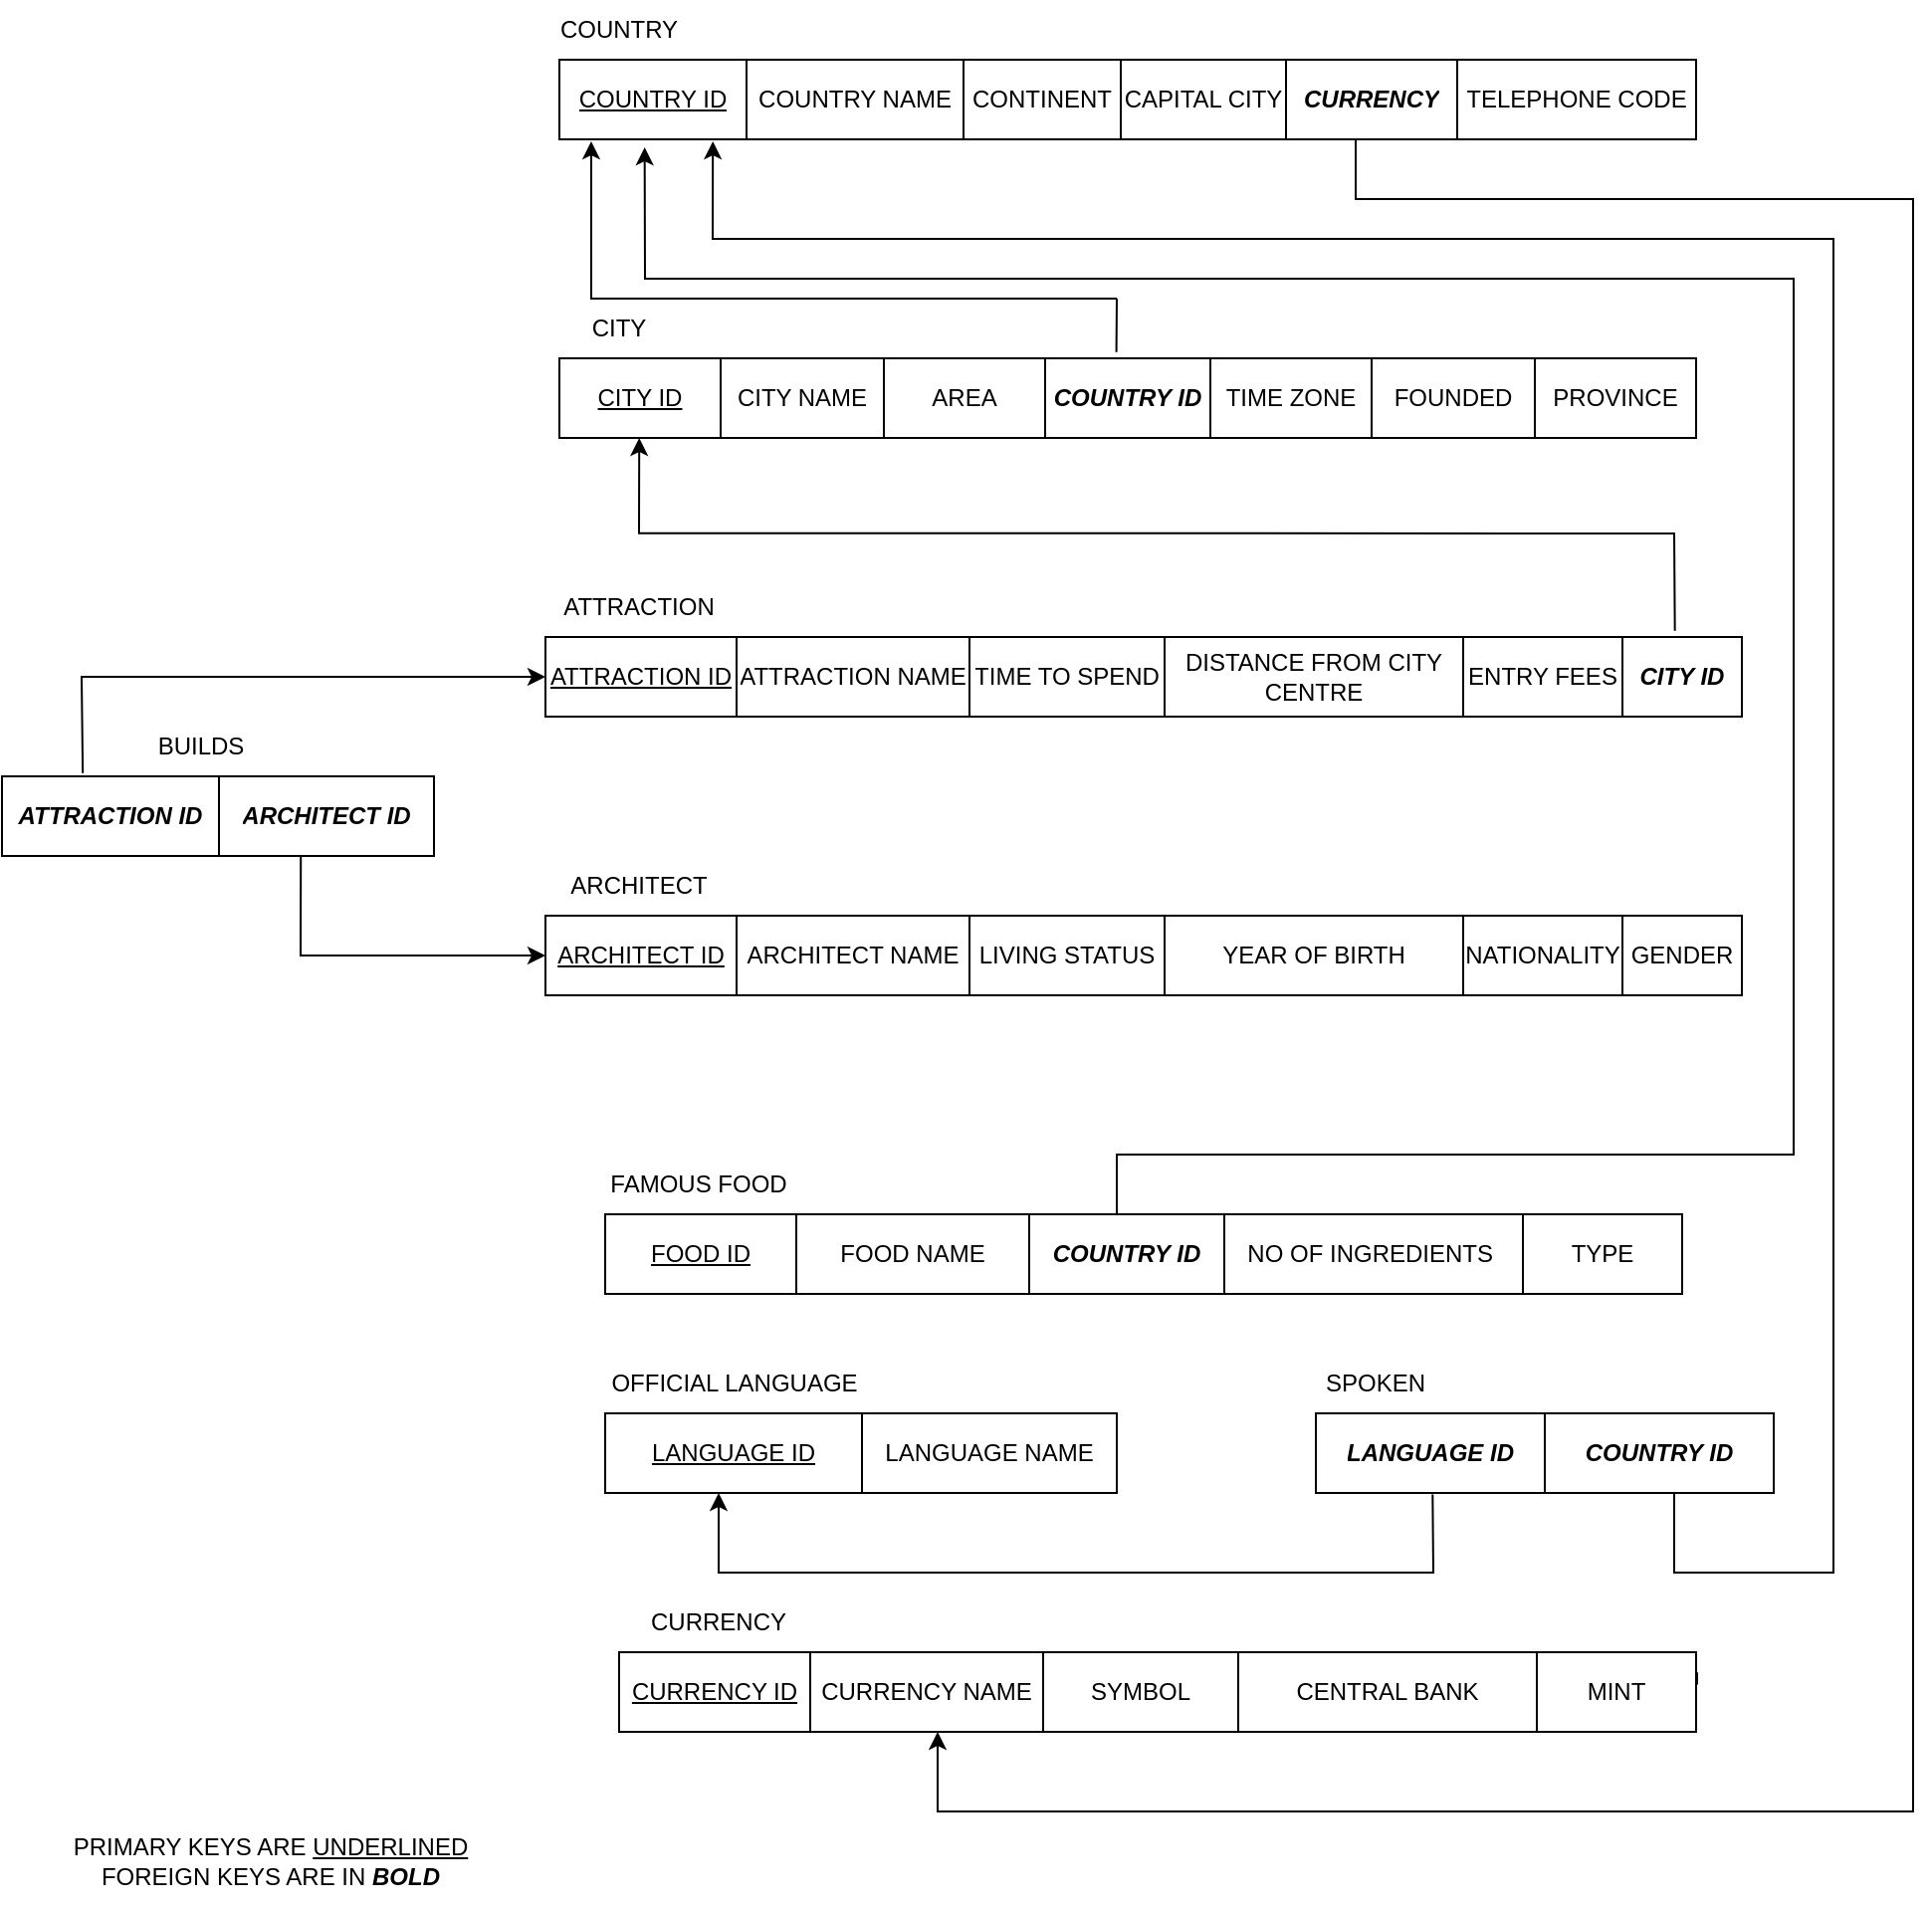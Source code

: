 <mxfile version="17.2.2" type="device"><diagram id="PLU-Kn5WWIdXbPWqsfZT" name="Page-1"><mxGraphModel dx="2088" dy="861" grid="1" gridSize="10" guides="1" tooltips="1" connect="1" arrows="1" fold="1" page="1" pageScale="1" pageWidth="827" pageHeight="1169" math="0" shadow="0"><root><mxCell id="0"/><mxCell id="1" parent="0"/><mxCell id="GhNi_9_Zu5AdqL5P9GZj-2" value="" style="shape=table;startSize=0;container=1;collapsible=0;childLayout=tableLayout;" vertex="1" parent="1"><mxGeometry x="120" y="200" width="571" height="40" as="geometry"/></mxCell><mxCell id="GhNi_9_Zu5AdqL5P9GZj-3" value="" style="shape=tableRow;horizontal=0;startSize=0;swimlaneHead=0;swimlaneBody=0;top=0;left=0;bottom=0;right=0;collapsible=0;dropTarget=0;fillColor=none;points=[[0,0.5],[1,0.5]];portConstraint=eastwest;" vertex="1" parent="GhNi_9_Zu5AdqL5P9GZj-2"><mxGeometry width="571" height="40" as="geometry"/></mxCell><mxCell id="GhNi_9_Zu5AdqL5P9GZj-4" value="&lt;u&gt;COUNTRY ID&lt;/u&gt;" style="shape=partialRectangle;html=1;whiteSpace=wrap;connectable=0;overflow=hidden;fillColor=none;top=0;left=0;bottom=0;right=0;pointerEvents=1;" vertex="1" parent="GhNi_9_Zu5AdqL5P9GZj-3"><mxGeometry width="94" height="40" as="geometry"><mxRectangle width="94" height="40" as="alternateBounds"/></mxGeometry></mxCell><mxCell id="GhNi_9_Zu5AdqL5P9GZj-5" value="COUNTRY NAME" style="shape=partialRectangle;html=1;whiteSpace=wrap;connectable=0;overflow=hidden;fillColor=none;top=0;left=0;bottom=0;right=0;pointerEvents=1;" vertex="1" parent="GhNi_9_Zu5AdqL5P9GZj-3"><mxGeometry x="94" width="109" height="40" as="geometry"><mxRectangle width="109" height="40" as="alternateBounds"/></mxGeometry></mxCell><mxCell id="GhNi_9_Zu5AdqL5P9GZj-6" value="CONTINENT" style="shape=partialRectangle;html=1;whiteSpace=wrap;connectable=0;overflow=hidden;fillColor=none;top=0;left=0;bottom=0;right=0;pointerEvents=1;" vertex="1" parent="GhNi_9_Zu5AdqL5P9GZj-3"><mxGeometry x="203" width="79" height="40" as="geometry"><mxRectangle width="79" height="40" as="alternateBounds"/></mxGeometry></mxCell><mxCell id="GhNi_9_Zu5AdqL5P9GZj-7" value="CAPITAL CITY" style="shape=partialRectangle;html=1;whiteSpace=wrap;connectable=0;overflow=hidden;fillColor=none;top=0;left=0;bottom=0;right=0;pointerEvents=1;" vertex="1" parent="GhNi_9_Zu5AdqL5P9GZj-3"><mxGeometry x="282" width="83" height="40" as="geometry"><mxRectangle width="83" height="40" as="alternateBounds"/></mxGeometry></mxCell><mxCell id="GhNi_9_Zu5AdqL5P9GZj-8" value="&lt;b&gt;&lt;i&gt;CURRENCY&lt;/i&gt;&lt;/b&gt;" style="shape=partialRectangle;html=1;whiteSpace=wrap;connectable=0;overflow=hidden;fillColor=none;top=0;left=0;bottom=0;right=0;pointerEvents=1;" vertex="1" parent="GhNi_9_Zu5AdqL5P9GZj-3"><mxGeometry x="365" width="86" height="40" as="geometry"><mxRectangle width="86" height="40" as="alternateBounds"/></mxGeometry></mxCell><mxCell id="GhNi_9_Zu5AdqL5P9GZj-9" value="TELEPHONE CODE" style="shape=partialRectangle;html=1;whiteSpace=wrap;connectable=0;overflow=hidden;fillColor=none;top=0;left=0;bottom=0;right=0;pointerEvents=1;" vertex="1" parent="GhNi_9_Zu5AdqL5P9GZj-3"><mxGeometry x="451" width="120" height="40" as="geometry"><mxRectangle width="120" height="40" as="alternateBounds"/></mxGeometry></mxCell><mxCell id="GhNi_9_Zu5AdqL5P9GZj-10" value="" style="shape=table;startSize=0;container=1;collapsible=0;childLayout=tableLayout;" vertex="1" parent="1"><mxGeometry x="120" y="350" width="571" height="40" as="geometry"/></mxCell><mxCell id="GhNi_9_Zu5AdqL5P9GZj-11" value="" style="shape=tableRow;horizontal=0;startSize=0;swimlaneHead=0;swimlaneBody=0;top=0;left=0;bottom=0;right=0;collapsible=0;dropTarget=0;fillColor=none;points=[[0,0.5],[1,0.5]];portConstraint=eastwest;" vertex="1" parent="GhNi_9_Zu5AdqL5P9GZj-10"><mxGeometry width="571" height="40" as="geometry"/></mxCell><mxCell id="GhNi_9_Zu5AdqL5P9GZj-12" value="&lt;u&gt;CITY ID&lt;/u&gt;" style="shape=partialRectangle;html=1;whiteSpace=wrap;connectable=0;overflow=hidden;fillColor=none;top=0;left=0;bottom=0;right=0;pointerEvents=1;" vertex="1" parent="GhNi_9_Zu5AdqL5P9GZj-11"><mxGeometry width="81" height="40" as="geometry"><mxRectangle width="81" height="40" as="alternateBounds"/></mxGeometry></mxCell><mxCell id="GhNi_9_Zu5AdqL5P9GZj-13" value="CITY NAME" style="shape=partialRectangle;html=1;whiteSpace=wrap;connectable=0;overflow=hidden;fillColor=none;top=0;left=0;bottom=0;right=0;pointerEvents=1;" vertex="1" parent="GhNi_9_Zu5AdqL5P9GZj-11"><mxGeometry x="81" width="82" height="40" as="geometry"><mxRectangle width="82" height="40" as="alternateBounds"/></mxGeometry></mxCell><mxCell id="GhNi_9_Zu5AdqL5P9GZj-14" value="AREA" style="shape=partialRectangle;html=1;whiteSpace=wrap;connectable=0;overflow=hidden;fillColor=none;top=0;left=0;bottom=0;right=0;pointerEvents=1;" vertex="1" parent="GhNi_9_Zu5AdqL5P9GZj-11"><mxGeometry x="163" width="81" height="40" as="geometry"><mxRectangle width="81" height="40" as="alternateBounds"/></mxGeometry></mxCell><mxCell id="GhNi_9_Zu5AdqL5P9GZj-15" value="&lt;b&gt;&lt;i&gt;COUNTRY ID&lt;/i&gt;&lt;/b&gt;" style="shape=partialRectangle;html=1;whiteSpace=wrap;connectable=0;overflow=hidden;fillColor=none;top=0;left=0;bottom=0;right=0;pointerEvents=1;" vertex="1" parent="GhNi_9_Zu5AdqL5P9GZj-11"><mxGeometry x="244" width="83" height="40" as="geometry"><mxRectangle width="83" height="40" as="alternateBounds"/></mxGeometry></mxCell><mxCell id="GhNi_9_Zu5AdqL5P9GZj-16" value="TIME ZONE" style="shape=partialRectangle;html=1;whiteSpace=wrap;connectable=0;overflow=hidden;fillColor=none;top=0;left=0;bottom=0;right=0;pointerEvents=1;" vertex="1" parent="GhNi_9_Zu5AdqL5P9GZj-11"><mxGeometry x="327" width="81" height="40" as="geometry"><mxRectangle width="81" height="40" as="alternateBounds"/></mxGeometry></mxCell><mxCell id="GhNi_9_Zu5AdqL5P9GZj-17" value="FOUNDED" style="shape=partialRectangle;html=1;whiteSpace=wrap;connectable=0;overflow=hidden;fillColor=none;top=0;left=0;bottom=0;right=0;pointerEvents=1;" vertex="1" parent="GhNi_9_Zu5AdqL5P9GZj-11"><mxGeometry x="408" width="82" height="40" as="geometry"><mxRectangle width="82" height="40" as="alternateBounds"/></mxGeometry></mxCell><mxCell id="GhNi_9_Zu5AdqL5P9GZj-18" value="PROVINCE" style="shape=partialRectangle;html=1;whiteSpace=wrap;connectable=0;overflow=hidden;fillColor=none;top=0;left=0;bottom=0;right=0;pointerEvents=1;" vertex="1" parent="GhNi_9_Zu5AdqL5P9GZj-11"><mxGeometry x="490" width="81" height="40" as="geometry"><mxRectangle width="81" height="40" as="alternateBounds"/></mxGeometry></mxCell><mxCell id="GhNi_9_Zu5AdqL5P9GZj-19" value="" style="shape=table;startSize=0;container=1;collapsible=0;childLayout=tableLayout;" vertex="1" parent="1"><mxGeometry x="113" y="490" width="601" height="40" as="geometry"/></mxCell><mxCell id="GhNi_9_Zu5AdqL5P9GZj-20" value="" style="shape=tableRow;horizontal=0;startSize=0;swimlaneHead=0;swimlaneBody=0;top=0;left=0;bottom=0;right=0;collapsible=0;dropTarget=0;fillColor=none;points=[[0,0.5],[1,0.5]];portConstraint=eastwest;" vertex="1" parent="GhNi_9_Zu5AdqL5P9GZj-19"><mxGeometry width="601" height="40" as="geometry"/></mxCell><mxCell id="GhNi_9_Zu5AdqL5P9GZj-21" value="&lt;u&gt;ATTRACTION ID&lt;/u&gt;" style="shape=partialRectangle;html=1;whiteSpace=wrap;connectable=0;overflow=hidden;fillColor=none;top=0;left=0;bottom=0;right=0;pointerEvents=1;" vertex="1" parent="GhNi_9_Zu5AdqL5P9GZj-20"><mxGeometry width="96" height="40" as="geometry"><mxRectangle width="96" height="40" as="alternateBounds"/></mxGeometry></mxCell><mxCell id="GhNi_9_Zu5AdqL5P9GZj-22" value="ATTRACTION NAME" style="shape=partialRectangle;html=1;whiteSpace=wrap;connectable=0;overflow=hidden;fillColor=none;top=0;left=0;bottom=0;right=0;pointerEvents=1;" vertex="1" parent="GhNi_9_Zu5AdqL5P9GZj-20"><mxGeometry x="96" width="117" height="40" as="geometry"><mxRectangle width="117" height="40" as="alternateBounds"/></mxGeometry></mxCell><mxCell id="GhNi_9_Zu5AdqL5P9GZj-23" value="TIME TO SPEND" style="shape=partialRectangle;html=1;whiteSpace=wrap;connectable=0;overflow=hidden;fillColor=none;top=0;left=0;bottom=0;right=0;pointerEvents=1;" vertex="1" parent="GhNi_9_Zu5AdqL5P9GZj-20"><mxGeometry x="213" width="98" height="40" as="geometry"><mxRectangle width="98" height="40" as="alternateBounds"/></mxGeometry></mxCell><mxCell id="GhNi_9_Zu5AdqL5P9GZj-24" value="DISTANCE FROM CITY CENTRE" style="shape=partialRectangle;html=1;whiteSpace=wrap;connectable=0;overflow=hidden;fillColor=none;top=0;left=0;bottom=0;right=0;pointerEvents=1;" vertex="1" parent="GhNi_9_Zu5AdqL5P9GZj-20"><mxGeometry x="311" width="150" height="40" as="geometry"><mxRectangle width="150" height="40" as="alternateBounds"/></mxGeometry></mxCell><mxCell id="GhNi_9_Zu5AdqL5P9GZj-25" value="ENTRY FEES" style="shape=partialRectangle;html=1;whiteSpace=wrap;connectable=0;overflow=hidden;fillColor=none;top=0;left=0;bottom=0;right=0;pointerEvents=1;" vertex="1" parent="GhNi_9_Zu5AdqL5P9GZj-20"><mxGeometry x="461" width="80" height="40" as="geometry"><mxRectangle width="80" height="40" as="alternateBounds"/></mxGeometry></mxCell><mxCell id="GhNi_9_Zu5AdqL5P9GZj-26" value="&lt;b&gt;&lt;i&gt;CITY ID&lt;/i&gt;&lt;/b&gt;" style="shape=partialRectangle;html=1;whiteSpace=wrap;connectable=0;overflow=hidden;fillColor=none;top=0;left=0;bottom=0;right=0;pointerEvents=1;" vertex="1" parent="GhNi_9_Zu5AdqL5P9GZj-20"><mxGeometry x="541" width="60" height="40" as="geometry"><mxRectangle width="60" height="40" as="alternateBounds"/></mxGeometry></mxCell><mxCell id="GhNi_9_Zu5AdqL5P9GZj-27" value="" style="shape=table;startSize=0;container=1;collapsible=0;childLayout=tableLayout;" vertex="1" parent="1"><mxGeometry x="113" y="630" width="601" height="40" as="geometry"/></mxCell><mxCell id="GhNi_9_Zu5AdqL5P9GZj-28" value="" style="shape=tableRow;horizontal=0;startSize=0;swimlaneHead=0;swimlaneBody=0;top=0;left=0;bottom=0;right=0;collapsible=0;dropTarget=0;fillColor=none;points=[[0,0.5],[1,0.5]];portConstraint=eastwest;" vertex="1" parent="GhNi_9_Zu5AdqL5P9GZj-27"><mxGeometry width="601" height="40" as="geometry"/></mxCell><mxCell id="GhNi_9_Zu5AdqL5P9GZj-29" value="&lt;u&gt;ARCHITECT ID&lt;/u&gt;" style="shape=partialRectangle;html=1;whiteSpace=wrap;connectable=0;overflow=hidden;fillColor=none;top=0;left=0;bottom=0;right=0;pointerEvents=1;" vertex="1" parent="GhNi_9_Zu5AdqL5P9GZj-28"><mxGeometry width="96" height="40" as="geometry"><mxRectangle width="96" height="40" as="alternateBounds"/></mxGeometry></mxCell><mxCell id="GhNi_9_Zu5AdqL5P9GZj-30" value="ARCHITECT NAME" style="shape=partialRectangle;html=1;whiteSpace=wrap;connectable=0;overflow=hidden;fillColor=none;top=0;left=0;bottom=0;right=0;pointerEvents=1;" vertex="1" parent="GhNi_9_Zu5AdqL5P9GZj-28"><mxGeometry x="96" width="117" height="40" as="geometry"><mxRectangle width="117" height="40" as="alternateBounds"/></mxGeometry></mxCell><mxCell id="GhNi_9_Zu5AdqL5P9GZj-31" value="LIVING STATUS" style="shape=partialRectangle;html=1;whiteSpace=wrap;connectable=0;overflow=hidden;fillColor=none;top=0;left=0;bottom=0;right=0;pointerEvents=1;" vertex="1" parent="GhNi_9_Zu5AdqL5P9GZj-28"><mxGeometry x="213" width="98" height="40" as="geometry"><mxRectangle width="98" height="40" as="alternateBounds"/></mxGeometry></mxCell><mxCell id="GhNi_9_Zu5AdqL5P9GZj-32" value="YEAR OF BIRTH" style="shape=partialRectangle;html=1;whiteSpace=wrap;connectable=0;overflow=hidden;fillColor=none;top=0;left=0;bottom=0;right=0;pointerEvents=1;" vertex="1" parent="GhNi_9_Zu5AdqL5P9GZj-28"><mxGeometry x="311" width="150" height="40" as="geometry"><mxRectangle width="150" height="40" as="alternateBounds"/></mxGeometry></mxCell><mxCell id="GhNi_9_Zu5AdqL5P9GZj-33" value="NATIONALITY" style="shape=partialRectangle;html=1;whiteSpace=wrap;connectable=0;overflow=hidden;fillColor=none;top=0;left=0;bottom=0;right=0;pointerEvents=1;" vertex="1" parent="GhNi_9_Zu5AdqL5P9GZj-28"><mxGeometry x="461" width="80" height="40" as="geometry"><mxRectangle width="80" height="40" as="alternateBounds"/></mxGeometry></mxCell><mxCell id="GhNi_9_Zu5AdqL5P9GZj-34" value="GENDER" style="shape=partialRectangle;html=1;whiteSpace=wrap;connectable=0;overflow=hidden;fillColor=none;top=0;left=0;bottom=0;right=0;pointerEvents=1;" vertex="1" parent="GhNi_9_Zu5AdqL5P9GZj-28"><mxGeometry x="541" width="60" height="40" as="geometry"><mxRectangle width="60" height="40" as="alternateBounds"/></mxGeometry></mxCell><mxCell id="GhNi_9_Zu5AdqL5P9GZj-35" value="" style="shape=table;startSize=0;container=1;collapsible=0;childLayout=tableLayout;" vertex="1" parent="1"><mxGeometry x="-160" y="560" width="217" height="40" as="geometry"/></mxCell><mxCell id="GhNi_9_Zu5AdqL5P9GZj-36" value="" style="shape=tableRow;horizontal=0;startSize=0;swimlaneHead=0;swimlaneBody=0;top=0;left=0;bottom=0;right=0;collapsible=0;dropTarget=0;fillColor=none;points=[[0,0.5],[1,0.5]];portConstraint=eastwest;" vertex="1" parent="GhNi_9_Zu5AdqL5P9GZj-35"><mxGeometry width="217" height="40" as="geometry"/></mxCell><mxCell id="GhNi_9_Zu5AdqL5P9GZj-37" value="&lt;b&gt;&lt;i&gt;ATTRACTION ID&lt;/i&gt;&lt;/b&gt;" style="shape=partialRectangle;html=1;whiteSpace=wrap;connectable=0;overflow=hidden;fillColor=none;top=0;left=0;bottom=0;right=0;pointerEvents=1;" vertex="1" parent="GhNi_9_Zu5AdqL5P9GZj-36"><mxGeometry width="109" height="40" as="geometry"><mxRectangle width="109" height="40" as="alternateBounds"/></mxGeometry></mxCell><mxCell id="GhNi_9_Zu5AdqL5P9GZj-38" value="&lt;b&gt;&lt;i&gt;ARCHITECT ID&lt;/i&gt;&lt;/b&gt;" style="shape=partialRectangle;html=1;whiteSpace=wrap;connectable=0;overflow=hidden;fillColor=none;top=0;left=0;bottom=0;right=0;pointerEvents=1;" vertex="1" parent="GhNi_9_Zu5AdqL5P9GZj-36"><mxGeometry x="109" width="108" height="40" as="geometry"><mxRectangle width="108" height="40" as="alternateBounds"/></mxGeometry></mxCell><mxCell id="GhNi_9_Zu5AdqL5P9GZj-39" value="" style="shape=table;startSize=0;container=1;collapsible=0;childLayout=tableLayout;" vertex="1" parent="1"><mxGeometry x="143" y="780" width="541" height="40" as="geometry"/></mxCell><mxCell id="GhNi_9_Zu5AdqL5P9GZj-40" value="" style="shape=tableRow;horizontal=0;startSize=0;swimlaneHead=0;swimlaneBody=0;top=0;left=0;bottom=0;right=0;collapsible=0;dropTarget=0;fillColor=none;points=[[0,0.5],[1,0.5]];portConstraint=eastwest;" vertex="1" parent="GhNi_9_Zu5AdqL5P9GZj-39"><mxGeometry width="541" height="40" as="geometry"/></mxCell><mxCell id="GhNi_9_Zu5AdqL5P9GZj-41" value="&lt;u&gt;FOOD ID&lt;/u&gt;" style="shape=partialRectangle;html=1;whiteSpace=wrap;connectable=0;overflow=hidden;fillColor=none;top=0;left=0;bottom=0;right=0;pointerEvents=1;" vertex="1" parent="GhNi_9_Zu5AdqL5P9GZj-40"><mxGeometry width="96" height="40" as="geometry"><mxRectangle width="96" height="40" as="alternateBounds"/></mxGeometry></mxCell><mxCell id="GhNi_9_Zu5AdqL5P9GZj-42" value="FOOD NAME" style="shape=partialRectangle;html=1;whiteSpace=wrap;connectable=0;overflow=hidden;fillColor=none;top=0;left=0;bottom=0;right=0;pointerEvents=1;" vertex="1" parent="GhNi_9_Zu5AdqL5P9GZj-40"><mxGeometry x="96" width="117" height="40" as="geometry"><mxRectangle width="117" height="40" as="alternateBounds"/></mxGeometry></mxCell><mxCell id="GhNi_9_Zu5AdqL5P9GZj-43" value="&lt;b&gt;&lt;i&gt;COUNTRY ID&lt;/i&gt;&lt;/b&gt;" style="shape=partialRectangle;html=1;whiteSpace=wrap;connectable=0;overflow=hidden;fillColor=none;top=0;left=0;bottom=0;right=0;pointerEvents=1;" vertex="1" parent="GhNi_9_Zu5AdqL5P9GZj-40"><mxGeometry x="213" width="98" height="40" as="geometry"><mxRectangle width="98" height="40" as="alternateBounds"/></mxGeometry></mxCell><mxCell id="GhNi_9_Zu5AdqL5P9GZj-44" value="NO OF INGREDIENTS&amp;nbsp;" style="shape=partialRectangle;html=1;whiteSpace=wrap;connectable=0;overflow=hidden;fillColor=none;top=0;left=0;bottom=0;right=0;pointerEvents=1;" vertex="1" parent="GhNi_9_Zu5AdqL5P9GZj-40"><mxGeometry x="311" width="150" height="40" as="geometry"><mxRectangle width="150" height="40" as="alternateBounds"/></mxGeometry></mxCell><mxCell id="GhNi_9_Zu5AdqL5P9GZj-45" value="TYPE" style="shape=partialRectangle;html=1;whiteSpace=wrap;connectable=0;overflow=hidden;fillColor=none;top=0;left=0;bottom=0;right=0;pointerEvents=1;" vertex="1" parent="GhNi_9_Zu5AdqL5P9GZj-40"><mxGeometry x="461" width="80" height="40" as="geometry"><mxRectangle width="80" height="40" as="alternateBounds"/></mxGeometry></mxCell><mxCell id="GhNi_9_Zu5AdqL5P9GZj-46" value="" style="shape=partialRectangle;html=1;whiteSpace=wrap;connectable=0;overflow=hidden;fillColor=none;top=0;left=0;bottom=0;right=0;pointerEvents=1;" vertex="1" parent="GhNi_9_Zu5AdqL5P9GZj-40"><mxGeometry x="541" height="40" as="geometry"><mxRectangle height="40" as="alternateBounds"/></mxGeometry></mxCell><mxCell id="GhNi_9_Zu5AdqL5P9GZj-47" value="" style="shape=table;startSize=0;container=1;collapsible=0;childLayout=tableLayout;" vertex="1" parent="1"><mxGeometry x="143" y="880" width="257" height="40" as="geometry"/></mxCell><mxCell id="GhNi_9_Zu5AdqL5P9GZj-48" value="" style="shape=tableRow;horizontal=0;startSize=0;swimlaneHead=0;swimlaneBody=0;top=0;left=0;bottom=0;right=0;collapsible=0;dropTarget=0;fillColor=none;points=[[0,0.5],[1,0.5]];portConstraint=eastwest;" vertex="1" parent="GhNi_9_Zu5AdqL5P9GZj-47"><mxGeometry width="257" height="40" as="geometry"/></mxCell><mxCell id="GhNi_9_Zu5AdqL5P9GZj-49" value="&lt;u&gt;LANGUAGE ID&lt;/u&gt;" style="shape=partialRectangle;html=1;whiteSpace=wrap;connectable=0;overflow=hidden;fillColor=none;top=0;left=0;bottom=0;right=0;pointerEvents=1;" vertex="1" parent="GhNi_9_Zu5AdqL5P9GZj-48"><mxGeometry width="129" height="40" as="geometry"><mxRectangle width="129" height="40" as="alternateBounds"/></mxGeometry></mxCell><mxCell id="GhNi_9_Zu5AdqL5P9GZj-50" value="LANGUAGE NAME" style="shape=partialRectangle;html=1;whiteSpace=wrap;connectable=0;overflow=hidden;fillColor=none;top=0;left=0;bottom=0;right=0;pointerEvents=1;" vertex="1" parent="GhNi_9_Zu5AdqL5P9GZj-48"><mxGeometry x="129" width="128" height="40" as="geometry"><mxRectangle width="128" height="40" as="alternateBounds"/></mxGeometry></mxCell><mxCell id="GhNi_9_Zu5AdqL5P9GZj-51" value="" style="shape=table;startSize=0;container=1;collapsible=0;childLayout=tableLayout;" vertex="1" parent="1"><mxGeometry x="500" y="880" width="230" height="40" as="geometry"/></mxCell><mxCell id="GhNi_9_Zu5AdqL5P9GZj-52" value="" style="shape=tableRow;horizontal=0;startSize=0;swimlaneHead=0;swimlaneBody=0;top=0;left=0;bottom=0;right=0;collapsible=0;dropTarget=0;fillColor=none;points=[[0,0.5],[1,0.5]];portConstraint=eastwest;" vertex="1" parent="GhNi_9_Zu5AdqL5P9GZj-51"><mxGeometry width="230" height="40" as="geometry"/></mxCell><mxCell id="GhNi_9_Zu5AdqL5P9GZj-53" value="&lt;i&gt;&lt;b&gt;LANGUAGE ID&lt;/b&gt;&lt;/i&gt;" style="shape=partialRectangle;html=1;whiteSpace=wrap;connectable=0;overflow=hidden;fillColor=none;top=0;left=0;bottom=0;right=0;pointerEvents=1;" vertex="1" parent="GhNi_9_Zu5AdqL5P9GZj-52"><mxGeometry width="115" height="40" as="geometry"><mxRectangle width="115" height="40" as="alternateBounds"/></mxGeometry></mxCell><mxCell id="GhNi_9_Zu5AdqL5P9GZj-54" value="&lt;b&gt;&lt;i&gt;COUNTRY ID&lt;/i&gt;&lt;/b&gt;" style="shape=partialRectangle;html=1;whiteSpace=wrap;connectable=0;overflow=hidden;fillColor=none;top=0;left=0;bottom=0;right=0;pointerEvents=1;" vertex="1" parent="GhNi_9_Zu5AdqL5P9GZj-52"><mxGeometry x="115" width="115" height="40" as="geometry"><mxRectangle width="115" height="40" as="alternateBounds"/></mxGeometry></mxCell><mxCell id="GhNi_9_Zu5AdqL5P9GZj-55" value="" style="shape=table;startSize=0;container=1;collapsible=0;childLayout=tableLayout;" vertex="1" parent="1"><mxGeometry x="150" y="1000" width="541" height="40" as="geometry"/></mxCell><mxCell id="GhNi_9_Zu5AdqL5P9GZj-56" value="" style="shape=tableRow;horizontal=0;startSize=0;swimlaneHead=0;swimlaneBody=0;top=0;left=0;bottom=0;right=0;collapsible=0;dropTarget=0;fillColor=none;points=[[0,0.5],[1,0.5]];portConstraint=eastwest;" vertex="1" parent="GhNi_9_Zu5AdqL5P9GZj-55"><mxGeometry width="541" height="40" as="geometry"/></mxCell><mxCell id="GhNi_9_Zu5AdqL5P9GZj-57" value="&lt;u&gt;CURRENCY ID&lt;/u&gt;" style="shape=partialRectangle;html=1;whiteSpace=wrap;connectable=0;overflow=hidden;fillColor=none;top=0;left=0;bottom=0;right=0;pointerEvents=1;" vertex="1" parent="GhNi_9_Zu5AdqL5P9GZj-56"><mxGeometry width="96" height="40" as="geometry"><mxRectangle width="96" height="40" as="alternateBounds"/></mxGeometry></mxCell><mxCell id="GhNi_9_Zu5AdqL5P9GZj-58" value="CURRENCY NAME" style="shape=partialRectangle;html=1;whiteSpace=wrap;connectable=0;overflow=hidden;fillColor=none;top=0;left=0;bottom=0;right=0;pointerEvents=1;" vertex="1" parent="GhNi_9_Zu5AdqL5P9GZj-56"><mxGeometry x="96" width="117" height="40" as="geometry"><mxRectangle width="117" height="40" as="alternateBounds"/></mxGeometry></mxCell><mxCell id="GhNi_9_Zu5AdqL5P9GZj-59" value="SYMBOL" style="shape=partialRectangle;html=1;whiteSpace=wrap;connectable=0;overflow=hidden;fillColor=none;top=0;left=0;bottom=0;right=0;pointerEvents=1;" vertex="1" parent="GhNi_9_Zu5AdqL5P9GZj-56"><mxGeometry x="213" width="98" height="40" as="geometry"><mxRectangle width="98" height="40" as="alternateBounds"/></mxGeometry></mxCell><mxCell id="GhNi_9_Zu5AdqL5P9GZj-60" value="CENTRAL BANK" style="shape=partialRectangle;html=1;whiteSpace=wrap;connectable=0;overflow=hidden;fillColor=none;top=0;left=0;bottom=0;right=0;pointerEvents=1;" vertex="1" parent="GhNi_9_Zu5AdqL5P9GZj-56"><mxGeometry x="311" width="150" height="40" as="geometry"><mxRectangle width="150" height="40" as="alternateBounds"/></mxGeometry></mxCell><mxCell id="GhNi_9_Zu5AdqL5P9GZj-61" value="MINT" style="shape=partialRectangle;html=1;whiteSpace=wrap;connectable=0;overflow=hidden;fillColor=none;top=0;left=0;bottom=0;right=0;pointerEvents=1;" vertex="1" parent="GhNi_9_Zu5AdqL5P9GZj-56"><mxGeometry x="461" width="80" height="40" as="geometry"><mxRectangle width="80" height="40" as="alternateBounds"/></mxGeometry></mxCell><mxCell id="GhNi_9_Zu5AdqL5P9GZj-62" value="&lt;b&gt;&lt;i&gt;CITY ID&lt;/i&gt;&lt;/b&gt;" style="shape=partialRectangle;html=1;whiteSpace=wrap;connectable=0;overflow=hidden;fillColor=none;top=0;left=0;bottom=0;right=0;pointerEvents=1;" vertex="1" parent="GhNi_9_Zu5AdqL5P9GZj-56"><mxGeometry x="541" height="40" as="geometry"><mxRectangle height="40" as="alternateBounds"/></mxGeometry></mxCell><mxCell id="GhNi_9_Zu5AdqL5P9GZj-64" value="" style="endArrow=classic;html=1;rounded=0;entryX=0.028;entryY=1.025;entryDx=0;entryDy=0;entryPerimeter=0;" edge="1" parent="1" target="GhNi_9_Zu5AdqL5P9GZj-3"><mxGeometry width="50" height="50" relative="1" as="geometry"><mxPoint x="400" y="320" as="sourcePoint"/><mxPoint x="260" y="280" as="targetPoint"/><Array as="points"><mxPoint x="136" y="320"/></Array></mxGeometry></mxCell><mxCell id="GhNi_9_Zu5AdqL5P9GZj-65" value="" style="endArrow=none;html=1;rounded=0;exitX=0.49;exitY=-0.077;exitDx=0;exitDy=0;exitPerimeter=0;" edge="1" parent="1" source="GhNi_9_Zu5AdqL5P9GZj-11"><mxGeometry width="50" height="50" relative="1" as="geometry"><mxPoint x="400" y="340" as="sourcePoint"/><mxPoint x="400" y="320" as="targetPoint"/></mxGeometry></mxCell><mxCell id="GhNi_9_Zu5AdqL5P9GZj-66" value="" style="endArrow=classic;html=1;rounded=0;entryX=0.079;entryY=1.054;entryDx=0;entryDy=0;entryPerimeter=0;exitX=0.944;exitY=-0.077;exitDx=0;exitDy=0;exitPerimeter=0;" edge="1" parent="1" source="GhNi_9_Zu5AdqL5P9GZj-20"><mxGeometry width="50" height="50" relative="1" as="geometry"><mxPoint x="760" y="438" as="sourcePoint"/><mxPoint x="160.109" y="390" as="targetPoint"/><Array as="points"><mxPoint x="680" y="438"/><mxPoint x="160" y="437.84"/></Array></mxGeometry></mxCell><mxCell id="GhNi_9_Zu5AdqL5P9GZj-67" value="" style="endArrow=classic;html=1;rounded=0;entryX=0;entryY=0.5;entryDx=0;entryDy=0;exitX=0;exitY=0.5;exitDx=0;exitDy=0;" edge="1" parent="1" target="GhNi_9_Zu5AdqL5P9GZj-28"><mxGeometry width="50" height="50" relative="1" as="geometry"><mxPoint x="-9.891" y="600" as="sourcePoint"/><mxPoint x="120" y="648" as="targetPoint"/><Array as="points"><mxPoint x="-10" y="650"/></Array></mxGeometry></mxCell><mxCell id="GhNi_9_Zu5AdqL5P9GZj-69" value="" style="endArrow=classic;html=1;rounded=0;entryX=0.075;entryY=1.1;entryDx=0;entryDy=0;entryPerimeter=0;" edge="1" parent="1" target="GhNi_9_Zu5AdqL5P9GZj-3"><mxGeometry width="50" height="50" relative="1" as="geometry"><mxPoint x="400" y="780" as="sourcePoint"/><mxPoint x="170" y="310" as="targetPoint"/><Array as="points"><mxPoint x="400" y="750"/><mxPoint x="740" y="750"/><mxPoint x="740" y="410"/><mxPoint x="740" y="310"/><mxPoint x="163" y="310"/></Array></mxGeometry></mxCell><mxCell id="GhNi_9_Zu5AdqL5P9GZj-70" value="" style="endArrow=classic;html=1;rounded=0;exitX=0.255;exitY=1.018;exitDx=0;exitDy=0;exitPerimeter=0;" edge="1" parent="1" source="GhNi_9_Zu5AdqL5P9GZj-52"><mxGeometry width="50" height="50" relative="1" as="geometry"><mxPoint x="560" y="960" as="sourcePoint"/><mxPoint x="200" y="920" as="targetPoint"/><Array as="points"><mxPoint x="559" y="960"/><mxPoint x="200" y="960"/></Array></mxGeometry></mxCell><mxCell id="GhNi_9_Zu5AdqL5P9GZj-71" value="" style="endArrow=classic;html=1;rounded=0;entryX=0.135;entryY=1.025;entryDx=0;entryDy=0;entryPerimeter=0;" edge="1" parent="1" target="GhNi_9_Zu5AdqL5P9GZj-3"><mxGeometry width="50" height="50" relative="1" as="geometry"><mxPoint x="680" y="920" as="sourcePoint"/><mxPoint x="190" y="290" as="targetPoint"/><Array as="points"><mxPoint x="680" y="960"/><mxPoint x="760" y="960"/><mxPoint x="760" y="290"/><mxPoint x="421" y="290"/><mxPoint x="197" y="290"/></Array></mxGeometry></mxCell><mxCell id="GhNi_9_Zu5AdqL5P9GZj-73" value="" style="endArrow=classic;html=1;rounded=0;" edge="1" parent="1"><mxGeometry width="50" height="50" relative="1" as="geometry"><mxPoint x="520" y="240" as="sourcePoint"/><mxPoint x="310" y="1040" as="targetPoint"/><Array as="points"><mxPoint x="520" y="270"/><mxPoint x="800" y="270"/><mxPoint x="800" y="1080"/><mxPoint x="310" y="1080"/></Array></mxGeometry></mxCell><mxCell id="GhNi_9_Zu5AdqL5P9GZj-74" value="COUNTRY" style="text;html=1;strokeColor=none;fillColor=none;align=center;verticalAlign=middle;whiteSpace=wrap;rounded=0;" vertex="1" parent="1"><mxGeometry x="120" y="170" width="60" height="30" as="geometry"/></mxCell><mxCell id="GhNi_9_Zu5AdqL5P9GZj-75" value="CITY" style="text;html=1;strokeColor=none;fillColor=none;align=center;verticalAlign=middle;whiteSpace=wrap;rounded=0;" vertex="1" parent="1"><mxGeometry x="120" y="320" width="60" height="30" as="geometry"/></mxCell><mxCell id="GhNi_9_Zu5AdqL5P9GZj-76" value="ATTRACTION" style="text;html=1;strokeColor=none;fillColor=none;align=center;verticalAlign=middle;whiteSpace=wrap;rounded=0;" vertex="1" parent="1"><mxGeometry x="130" y="460" width="60" height="30" as="geometry"/></mxCell><mxCell id="GhNi_9_Zu5AdqL5P9GZj-79" value="BUILDS" style="text;html=1;strokeColor=none;fillColor=none;align=center;verticalAlign=middle;whiteSpace=wrap;rounded=0;" vertex="1" parent="1"><mxGeometry x="-90" y="530" width="60" height="30" as="geometry"/></mxCell><mxCell id="GhNi_9_Zu5AdqL5P9GZj-80" value="ARCHITECT" style="text;html=1;strokeColor=none;fillColor=none;align=center;verticalAlign=middle;whiteSpace=wrap;rounded=0;" vertex="1" parent="1"><mxGeometry x="130" y="600" width="60" height="30" as="geometry"/></mxCell><mxCell id="GhNi_9_Zu5AdqL5P9GZj-81" value="FAMOUS FOOD" style="text;html=1;strokeColor=none;fillColor=none;align=center;verticalAlign=middle;whiteSpace=wrap;rounded=0;" vertex="1" parent="1"><mxGeometry x="140" y="750" width="100" height="30" as="geometry"/></mxCell><mxCell id="GhNi_9_Zu5AdqL5P9GZj-82" value="OFFICIAL LANGUAGE" style="text;html=1;strokeColor=none;fillColor=none;align=center;verticalAlign=middle;whiteSpace=wrap;rounded=0;" vertex="1" parent="1"><mxGeometry x="143" y="850" width="130" height="30" as="geometry"/></mxCell><mxCell id="GhNi_9_Zu5AdqL5P9GZj-83" value="SPOKEN" style="text;html=1;strokeColor=none;fillColor=none;align=center;verticalAlign=middle;whiteSpace=wrap;rounded=0;" vertex="1" parent="1"><mxGeometry x="500" y="850" width="60" height="30" as="geometry"/></mxCell><mxCell id="GhNi_9_Zu5AdqL5P9GZj-84" value="CURRENCY&lt;br&gt;" style="text;html=1;strokeColor=none;fillColor=none;align=center;verticalAlign=middle;whiteSpace=wrap;rounded=0;" vertex="1" parent="1"><mxGeometry x="170" y="970" width="60" height="30" as="geometry"/></mxCell><mxCell id="GhNi_9_Zu5AdqL5P9GZj-85" value="PRIMARY KEYS ARE &lt;u&gt;UNDERLINED&lt;/u&gt;&lt;br&gt;FOREIGN KEYS ARE IN &lt;b&gt;&lt;i&gt;BOLD&lt;/i&gt;&lt;/b&gt;" style="text;html=1;strokeColor=none;fillColor=none;align=center;verticalAlign=middle;whiteSpace=wrap;rounded=0;" vertex="1" parent="1"><mxGeometry x="-140" y="1090" width="230" height="30" as="geometry"/></mxCell><mxCell id="GhNi_9_Zu5AdqL5P9GZj-86" style="edgeStyle=orthogonalEdgeStyle;rounded=0;orthogonalLoop=1;jettySize=auto;html=1;exitX=0.5;exitY=1;exitDx=0;exitDy=0;endArrow=classicThin;endFill=1;" edge="1" parent="1" source="GhNi_9_Zu5AdqL5P9GZj-85" target="GhNi_9_Zu5AdqL5P9GZj-85"><mxGeometry relative="1" as="geometry"/></mxCell><mxCell id="GhNi_9_Zu5AdqL5P9GZj-68" value="" style="endArrow=classic;html=1;rounded=0;entryX=0;entryY=0.5;entryDx=0;entryDy=0;exitX=0.187;exitY=-0.042;exitDx=0;exitDy=0;exitPerimeter=0;" edge="1" parent="1" source="GhNi_9_Zu5AdqL5P9GZj-36" target="GhNi_9_Zu5AdqL5P9GZj-20"><mxGeometry width="50" height="50" relative="1" as="geometry"><mxPoint x="-100" y="450" as="sourcePoint"/><mxPoint x="-120" y="480" as="targetPoint"/><Array as="points"><mxPoint x="-120" y="510"/></Array></mxGeometry></mxCell></root></mxGraphModel></diagram></mxfile>